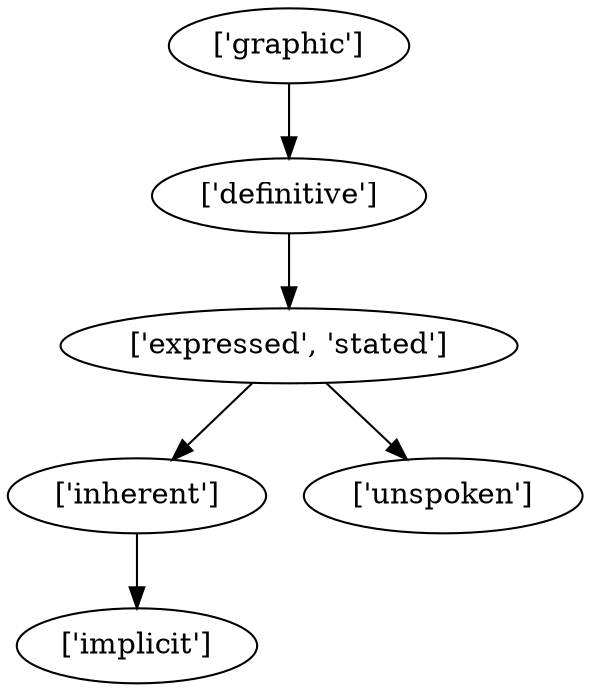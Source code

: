 strict digraph  {
	"['inherent']" -> "['implicit']";
	"['expressed', 'stated']" -> "['inherent']";
	"['expressed', 'stated']" -> "['unspoken']";
	"['graphic']" -> "['definitive']";
	"['definitive']" -> "['expressed', 'stated']";
}
